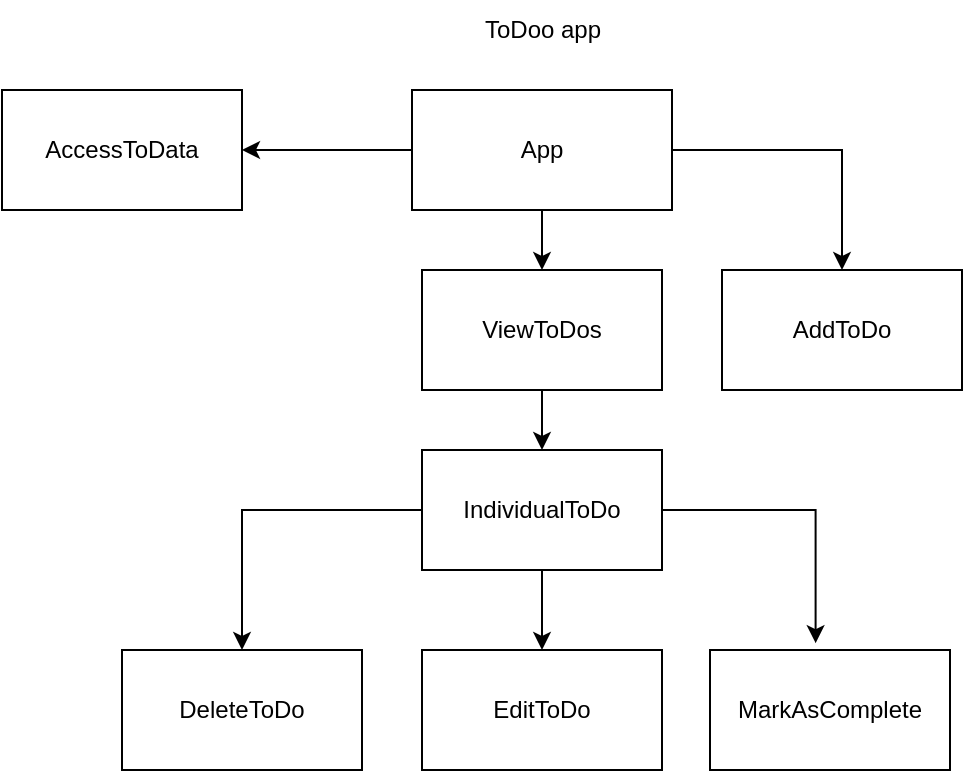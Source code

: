 <mxfile version="21.1.2" type="device">
  <diagram id="2e1zYIe1VxiTPYNv7GJj" name="Page-1">
    <mxGraphModel dx="1434" dy="764" grid="1" gridSize="10" guides="1" tooltips="1" connect="1" arrows="1" fold="1" page="1" pageScale="1" pageWidth="827" pageHeight="1169" math="0" shadow="0">
      <root>
        <mxCell id="0" />
        <mxCell id="1" parent="0" />
        <mxCell id="KF783Z478yujLkL1iFnw-7" style="edgeStyle=orthogonalEdgeStyle;rounded=0;orthogonalLoop=1;jettySize=auto;html=1;exitX=0.5;exitY=1;exitDx=0;exitDy=0;entryX=0.5;entryY=0;entryDx=0;entryDy=0;" parent="1" source="KF783Z478yujLkL1iFnw-1" target="KF783Z478yujLkL1iFnw-5" edge="1">
          <mxGeometry relative="1" as="geometry" />
        </mxCell>
        <mxCell id="KF783Z478yujLkL1iFnw-8" style="edgeStyle=orthogonalEdgeStyle;rounded=0;orthogonalLoop=1;jettySize=auto;html=1;exitX=1;exitY=0.5;exitDx=0;exitDy=0;entryX=0.5;entryY=0;entryDx=0;entryDy=0;" parent="1" source="KF783Z478yujLkL1iFnw-1" target="KF783Z478yujLkL1iFnw-4" edge="1">
          <mxGeometry relative="1" as="geometry" />
        </mxCell>
        <mxCell id="KF783Z478yujLkL1iFnw-22" style="edgeStyle=orthogonalEdgeStyle;rounded=0;orthogonalLoop=1;jettySize=auto;html=1;exitX=0;exitY=0.5;exitDx=0;exitDy=0;entryX=1;entryY=0.5;entryDx=0;entryDy=0;" parent="1" source="KF783Z478yujLkL1iFnw-1" target="KF783Z478yujLkL1iFnw-21" edge="1">
          <mxGeometry relative="1" as="geometry" />
        </mxCell>
        <mxCell id="KF783Z478yujLkL1iFnw-1" value="App" style="rounded=0;whiteSpace=wrap;html=1;" parent="1" vertex="1">
          <mxGeometry x="265" y="100" width="130" height="60" as="geometry" />
        </mxCell>
        <mxCell id="KF783Z478yujLkL1iFnw-2" value="ToDoo app&lt;br&gt;" style="text;html=1;align=center;verticalAlign=middle;resizable=0;points=[];autosize=1;strokeColor=none;fillColor=none;" parent="1" vertex="1">
          <mxGeometry x="290" y="55" width="80" height="30" as="geometry" />
        </mxCell>
        <mxCell id="KF783Z478yujLkL1iFnw-4" value="AddToDo" style="rounded=0;whiteSpace=wrap;html=1;" parent="1" vertex="1">
          <mxGeometry x="420" y="190" width="120" height="60" as="geometry" />
        </mxCell>
        <mxCell id="KF783Z478yujLkL1iFnw-10" style="edgeStyle=orthogonalEdgeStyle;rounded=0;orthogonalLoop=1;jettySize=auto;html=1;exitX=0.5;exitY=1;exitDx=0;exitDy=0;entryX=0.5;entryY=0;entryDx=0;entryDy=0;" parent="1" source="KF783Z478yujLkL1iFnw-5" target="KF783Z478yujLkL1iFnw-9" edge="1">
          <mxGeometry relative="1" as="geometry" />
        </mxCell>
        <mxCell id="KF783Z478yujLkL1iFnw-5" value="ViewToDos" style="rounded=0;whiteSpace=wrap;html=1;" parent="1" vertex="1">
          <mxGeometry x="270" y="190" width="120" height="60" as="geometry" />
        </mxCell>
        <mxCell id="KF783Z478yujLkL1iFnw-13" style="edgeStyle=orthogonalEdgeStyle;rounded=0;orthogonalLoop=1;jettySize=auto;html=1;exitX=0.5;exitY=1;exitDx=0;exitDy=0;entryX=0.5;entryY=0;entryDx=0;entryDy=0;" parent="1" source="KF783Z478yujLkL1iFnw-9" target="KF783Z478yujLkL1iFnw-11" edge="1">
          <mxGeometry relative="1" as="geometry" />
        </mxCell>
        <mxCell id="KF783Z478yujLkL1iFnw-14" style="edgeStyle=orthogonalEdgeStyle;rounded=0;orthogonalLoop=1;jettySize=auto;html=1;exitX=0;exitY=0.5;exitDx=0;exitDy=0;entryX=0.5;entryY=0;entryDx=0;entryDy=0;" parent="1" source="KF783Z478yujLkL1iFnw-9" target="KF783Z478yujLkL1iFnw-12" edge="1">
          <mxGeometry relative="1" as="geometry" />
        </mxCell>
        <mxCell id="KF783Z478yujLkL1iFnw-19" style="edgeStyle=orthogonalEdgeStyle;rounded=0;orthogonalLoop=1;jettySize=auto;html=1;exitX=1;exitY=0.5;exitDx=0;exitDy=0;entryX=0.44;entryY=-0.057;entryDx=0;entryDy=0;entryPerimeter=0;" parent="1" source="KF783Z478yujLkL1iFnw-9" target="KF783Z478yujLkL1iFnw-16" edge="1">
          <mxGeometry relative="1" as="geometry" />
        </mxCell>
        <mxCell id="KF783Z478yujLkL1iFnw-9" value="IndividualToDo" style="rounded=0;whiteSpace=wrap;html=1;" parent="1" vertex="1">
          <mxGeometry x="270" y="280" width="120" height="60" as="geometry" />
        </mxCell>
        <mxCell id="KF783Z478yujLkL1iFnw-11" value="EditToDo" style="rounded=0;whiteSpace=wrap;html=1;" parent="1" vertex="1">
          <mxGeometry x="270" y="380" width="120" height="60" as="geometry" />
        </mxCell>
        <mxCell id="KF783Z478yujLkL1iFnw-12" value="DeleteToDo" style="rounded=0;whiteSpace=wrap;html=1;" parent="1" vertex="1">
          <mxGeometry x="120" y="380" width="120" height="60" as="geometry" />
        </mxCell>
        <mxCell id="KF783Z478yujLkL1iFnw-16" value="MarkAsComplete" style="rounded=0;whiteSpace=wrap;html=1;" parent="1" vertex="1">
          <mxGeometry x="414" y="380" width="120" height="60" as="geometry" />
        </mxCell>
        <mxCell id="KF783Z478yujLkL1iFnw-21" value="AccessToData" style="rounded=0;whiteSpace=wrap;html=1;" parent="1" vertex="1">
          <mxGeometry x="60" y="100" width="120" height="60" as="geometry" />
        </mxCell>
      </root>
    </mxGraphModel>
  </diagram>
</mxfile>
